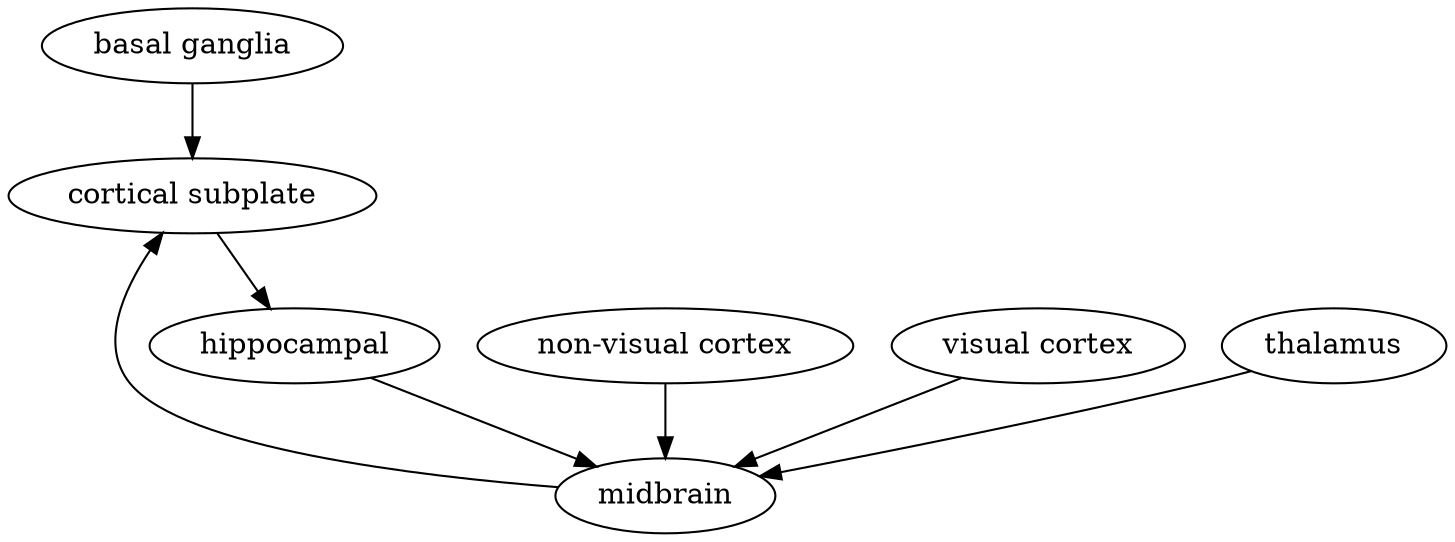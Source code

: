 strict digraph  {
"basal ganglia";
"non-visual cortex";
"visual cortex";
hippocampal;
thalamus;
midbrain;
"cortical subplate";
"basal ganglia" -> "cortical subplate"  [weight="3.0762934883012023"];
"non-visual cortex" -> midbrain  [weight="5.807453250284489"];
"visual cortex" -> midbrain  [weight="4.7220550564791175"];
hippocampal -> midbrain  [weight="5.091130728468678"];
thalamus -> midbrain  [weight="4.543518058872835"];
midbrain -> "cortical subplate"  [weight="2.5323832029818063"];
"cortical subplate" -> hippocampal  [weight="2.4691206046220215"];
}
